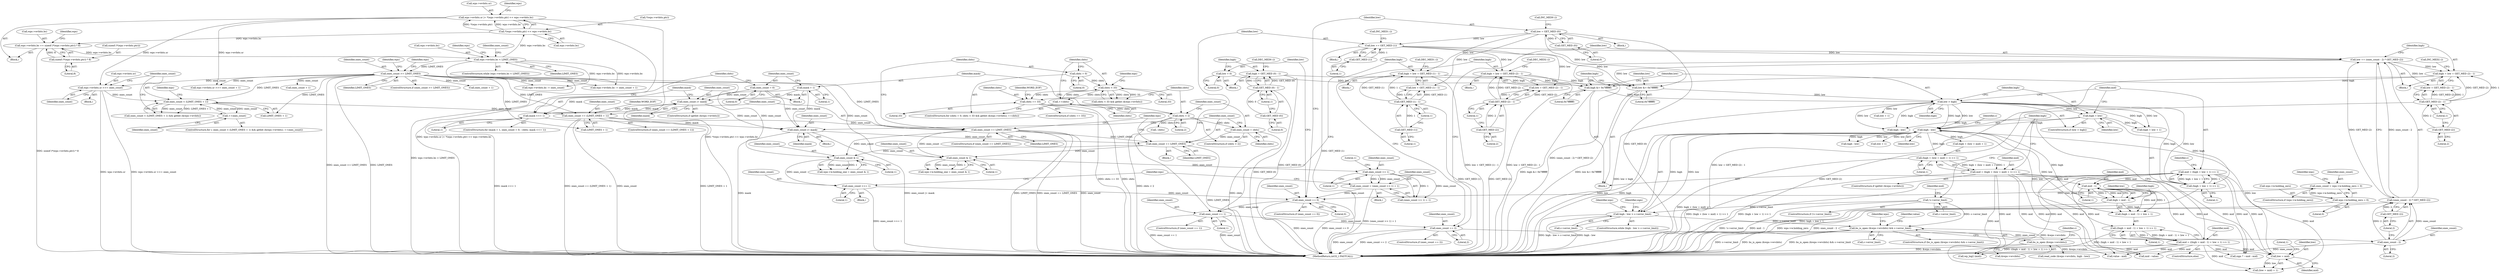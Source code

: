 digraph "0_WavPack_4bc05fc490b66ef2d45b1de26abf1455b486b0dc_0@API" {
"1000763" [label="(Call,bs_is_open (&wps->wvcbits) && c->error_limit)"];
"1000764" [label="(Call,bs_is_open (&wps->wvcbits))"];
"1000698" [label="(Call,!c->error_limit)"];
"1000716" [label="(Call,high - low > c->error_limit)"];
"1000717" [label="(Call,high - low)"];
"1000746" [label="(Call,high = mid - 1)"];
"1000748" [label="(Call,mid - 1)"];
"1000688" [label="(Call,mid = (high + low + 1) >> 1)"];
"1000690" [label="(Call,(high + low + 1) >> 1)"];
"1000682" [label="(Call,low > high)"];
"1000675" [label="(Call,low &= 0x7fffffff)"];
"1000604" [label="(Call,low = 0)"];
"1000637" [label="(Call,low += GET_MED (1))"];
"1000639" [label="(Call,GET_MED (1))"];
"1000616" [label="(Call,low = GET_MED (0))"];
"1000618" [label="(Call,GET_MED (0))"];
"1000658" [label="(Call,low += (ones_count - 2) * GET_MED (2))"];
"1000660" [label="(Call,(ones_count - 2) * GET_MED (2))"];
"1000661" [label="(Call,ones_count - 2)"];
"1000643" [label="(Call,ones_count == 2)"];
"1000622" [label="(Call,ones_count == 1)"];
"1000600" [label="(Call,ones_count == 0)"];
"1000552" [label="(Call,ones_count = (ones_count >> 1) + 1)"];
"1000555" [label="(Call,ones_count >> 1)"];
"1000549" [label="(Call,ones_count & 1)"];
"1000513" [label="(Call,ones_count += LIMIT_ONES)"];
"1000452" [label="(Call,ones_count == LIMIT_ONES)"];
"1000444" [label="(Call,ones_count == (LIMIT_ONES + 1))"];
"1000431" [label="(Call,ones_count < (LIMIT_ONES + 1))"];
"1000422" [label="(Call,wps->wvbits.sr >>= ones_count)"];
"1000369" [label="(Call,wps->wvbits.sr |= *(wps->wvbits.ptr) << wps->wvbits.bc)"];
"1000375" [label="(Call,*(wps->wvbits.ptr) << wps->wvbits.bc)"];
"1000343" [label="(Call,wps->wvbits.bc < LIMIT_ONES)"];
"1000387" [label="(Call,wps->wvbits.bc += sizeof (*(wps->wvbits.ptr)) * 8)"];
"1000393" [label="(Call,sizeof (*(wps->wvbits.ptr)) * 8)"];
"1000411" [label="(Call,ones_count >= LIMIT_ONES)"];
"1000441" [label="(Call,++ones_count)"];
"1000510" [label="(Call,ones_count |= mask)"];
"1000493" [label="(Call,ones_count = 0)"];
"1000507" [label="(Call,ones_count |= mask)"];
"1000498" [label="(Call,mask <<= 1)"];
"1000490" [label="(Call,mask = 1)"];
"1000483" [label="(Call,ones_count = cbits)"];
"1000480" [label="(Call,cbits < 2)"];
"1000474" [label="(Call,cbits == 33)"];
"1000463" [label="(Call,cbits < 33)"];
"1000459" [label="(Call,cbits = 0)"];
"1000471" [label="(Call,++cbits)"];
"1000570" [label="(Call,ones_count >>= 1)"];
"1000567" [label="(Call,ones_count & 1)"];
"1000331" [label="(Call,ones_count = wps->w.holding_zero = 0)"];
"1000333" [label="(Call,wps->w.holding_zero = 0)"];
"1000664" [label="(Call,GET_MED (2))"];
"1000678" [label="(Call,high &= 0x7fffffff)"];
"1000626" [label="(Call,high = low + GET_MED (1) - 1)"];
"1000630" [label="(Call,GET_MED (1) - 1)"];
"1000631" [label="(Call,GET_MED (1))"];
"1000607" [label="(Call,high = GET_MED (0) - 1)"];
"1000609" [label="(Call,GET_MED (0) - 1)"];
"1000610" [label="(Call,GET_MED (0))"];
"1000647" [label="(Call,high = low + GET_MED (2) - 1)"];
"1000651" [label="(Call,GET_MED (2) - 1)"];
"1000652" [label="(Call,GET_MED (2))"];
"1000666" [label="(Call,high = low + GET_MED (2) - 1)"];
"1000670" [label="(Call,GET_MED (2) - 1)"];
"1000671" [label="(Call,GET_MED (2))"];
"1000685" [label="(Call,high = low)"];
"1000730" [label="(Call,mid = (high + (low = mid) + 1) >> 1)"];
"1000732" [label="(Call,(high + (low = mid) + 1) >> 1)"];
"1000742" [label="(Call,mid = ((high = mid - 1) + low + 1) >> 1)"];
"1000744" [label="(Call,((high = mid - 1) + low + 1) >> 1)"];
"1000736" [label="(Call,low = mid)"];
"1000746" [label="(Call,high = mid - 1)"];
"1000792" [label="(Call,mid - value)"];
"1000342" [label="(ControlStructure,while (wps->wvbits.bc < LIMIT_ONES))"];
"1000732" [label="(Call,(high + (low = mid) + 1) >> 1)"];
"1000747" [label="(Identifier,high)"];
"1000343" [label="(Call,wps->wvbits.bc < LIMIT_ONES)"];
"1000412" [label="(Identifier,ones_count)"];
"1000498" [label="(Call,mask <<= 1)"];
"1000781" [label="(Call,high - low)"];
"1000825" [label="(Call,sign ? ~mid : mid)"];
"1000675" [label="(Call,low &= 0x7fffffff)"];
"1000693" [label="(Call,low + 1)"];
"1000369" [label="(Call,wps->wvbits.sr |= *(wps->wvbits.ptr) << wps->wvbits.bc)"];
"1000333" [label="(Call,wps->w.holding_zero = 0)"];
"1000644" [label="(Identifier,ones_count)"];
"1000518" [label="(Call,wps->wvbits.bc -= ones_count + 1)"];
"1000616" [label="(Call,low = GET_MED (0))"];
"1000655" [label="(Call,DEC_MED2 ())"];
"1000754" [label="(Literal,1)"];
"1000748" [label="(Call,mid - 1)"];
"1000750" [label="(Literal,1)"];
"1000600" [label="(Call,ones_count == 0)"];
"1000474" [label="(Call,cbits == 33)"];
"1000325" [label="(ControlStructure,if (wps->w.holding_zero))"];
"1000554" [label="(Call,(ones_count >> 1) + 1)"];
"1000404" [label="(Identifier,ones_count)"];
"1000762" [label="(ControlStructure,if (bs_is_open (&wps->wvcbits) && c->error_limit))"];
"1000458" [label="(ControlStructure,for (cbits = 0; cbits < 33 && getbit (&wps->wvbits); ++cbits))"];
"1000680" [label="(Literal,0x7fffffff)"];
"1000514" [label="(Identifier,ones_count)"];
"1000671" [label="(Call,GET_MED (2))"];
"1000674" [label="(Call,INC_MED2 ())"];
"1000699" [label="(Call,c->error_limit)"];
"1000717" [label="(Call,high - low)"];
"1000670" [label="(Call,GET_MED (2) - 1)"];
"1000657" [label="(Block,)"];
"1000446" [label="(Call,LIMIT_ONES + 1)"];
"1000739" [label="(Literal,1)"];
"1000611" [label="(Literal,0)"];
"1000453" [label="(Identifier,ones_count)"];
"1000481" [label="(Identifier,cbits)"];
"1000645" [label="(Literal,2)"];
"1000450" [label="(Identifier,WORD_EOF)"];
"1000105" [label="(Block,)"];
"1000662" [label="(Identifier,ones_count)"];
"1000623" [label="(Identifier,ones_count)"];
"1000382" [label="(Call,wps->wvbits.bc)"];
"1000508" [label="(Identifier,ones_count)"];
"1000334" [label="(Call,wps->w.holding_zero)"];
"1000432" [label="(Identifier,ones_count)"];
"1000605" [label="(Identifier,low)"];
"1000632" [label="(Literal,1)"];
"1000744" [label="(Call,((high = mid - 1) + low + 1) >> 1)"];
"1000491" [label="(Identifier,mask)"];
"1000619" [label="(Literal,0)"];
"1000475" [label="(Identifier,cbits)"];
"1000422" [label="(Call,wps->wvbits.sr >>= ones_count)"];
"1000724" [label="(ControlStructure,if (getbit (&wps->wvbits)))"];
"1000501" [label="(ControlStructure,if (getbit (&wps->wvbits)))"];
"1000476" [label="(Literal,33)"];
"1000533" [label="(Call,ones_count + 1)"];
"1000463" [label="(Call,cbits < 33)"];
"1000640" [label="(Literal,1)"];
"1000678" [label="(Call,high &= 0x7fffffff)"];
"1000571" [label="(Identifier,ones_count)"];
"1000649" [label="(Call,low + GET_MED (2) - 1)"];
"1000497" [label="(Identifier,cbits)"];
"1000613" [label="(Call,DEC_MED0 ())"];
"1000715" [label="(ControlStructure,while (high - low > c->error_limit))"];
"1000621" [label="(ControlStructure,if (ones_count == 1))"];
"1000489" [label="(Block,)"];
"1000462" [label="(Call,cbits < 33 && getbit (&wps->wvbits))"];
"1000415" [label="(Call,wps->wvbits.bc -= ones_count)"];
"1000720" [label="(Call,c->error_limit)"];
"1000687" [label="(Identifier,low)"];
"1000568" [label="(Identifier,ones_count)"];
"1000607" [label="(Call,high = GET_MED (0) - 1)"];
"1000654" [label="(Literal,1)"];
"1000480" [label="(Call,cbits < 2)"];
"1000442" [label="(Identifier,ones_count)"];
"1000451" [label="(ControlStructure,if (ones_count == LIMIT_ONES))"];
"1000460" [label="(Identifier,cbits)"];
"1000651" [label="(Call,GET_MED (2) - 1)"];
"1000736" [label="(Call,low = mid)"];
"1000393" [label="(Call,sizeof (*(wps->wvbits.ptr)) * 8)"];
"1000492" [label="(Literal,1)"];
"1000696" [label="(Literal,1)"];
"1000551" [label="(Literal,1)"];
"1000627" [label="(Identifier,high)"];
"1000685" [label="(Call,high = low)"];
"1000510" [label="(Call,ones_count |= mask)"];
"1000521" [label="(Identifier,wps)"];
"1000633" [label="(Literal,1)"];
"1000479" [label="(ControlStructure,if (cbits < 2))"];
"1000742" [label="(Call,mid = ((high = mid - 1) + low + 1) >> 1)"];
"1000681" [label="(ControlStructure,if (low > high))"];
"1000652" [label="(Call,GET_MED (2))"];
"1000576" [label="(Identifier,wps)"];
"1000764" [label="(Call,bs_is_open (&wps->wvcbits))"];
"1000716" [label="(Call,high - low > c->error_limit)"];
"1000350" [label="(Block,)"];
"1000653" [label="(Literal,2)"];
"1000496" [label="(Call,--cbits)"];
"1000388" [label="(Call,wps->wvbits.bc)"];
"1000617" [label="(Identifier,low)"];
"1000375" [label="(Call,*(wps->wvbits.ptr) << wps->wvbits.bc)"];
"1000642" [label="(ControlStructure,if (ones_count == 2))"];
"1000433" [label="(Call,LIMIT_ONES + 1)"];
"1000741" [label="(ControlStructure,else)"];
"1000499" [label="(Identifier,mask)"];
"1000663" [label="(Literal,2)"];
"1000413" [label="(Identifier,LIMIT_ONES)"];
"1000691" [label="(Call,high + low + 1)"];
"1000684" [label="(Identifier,high)"];
"1000624" [label="(Literal,1)"];
"1000558" [label="(Literal,1)"];
"1000429" [label="(ControlStructure,for (; ones_count < (LIMIT_ONES + 1) && getbit (&wps->wvbits); ++ones_count))"];
"1000494" [label="(Identifier,ones_count)"];
"1000485" [label="(Identifier,cbits)"];
"1000452" [label="(Call,ones_count == LIMIT_ONES)"];
"1000698" [label="(Call,!c->error_limit)"];
"1000376" [label="(Call,*(wps->wvbits.ptr))"];
"1000738" [label="(Identifier,mid)"];
"1000802" [label="(Identifier,wps)"];
"1000731" [label="(Identifier,mid)"];
"1000556" [label="(Identifier,ones_count)"];
"1000718" [label="(Identifier,high)"];
"1000471" [label="(Call,++cbits)"];
"1000618" [label="(Call,GET_MED (0))"];
"1000610" [label="(Call,GET_MED (0))"];
"1000459" [label="(Call,cbits = 0)"];
"1000667" [label="(Identifier,high)"];
"1000751" [label="(Call,low + 1)"];
"1000488" [label="(ControlStructure,for (mask = 1, ones_count = 0; --cbits; mask <<= 1))"];
"1000469" [label="(Identifier,wps)"];
"1000647" [label="(Call,high = low + GET_MED (2) - 1)"];
"1000455" [label="(Block,)"];
"1000745" [label="(Call,(high = mid - 1) + low + 1)"];
"1000461" [label="(Literal,0)"];
"1000346" [label="(Identifier,wps)"];
"1000683" [label="(Identifier,low)"];
"1000387" [label="(Call,wps->wvbits.bc += sizeof (*(wps->wvbits.ptr)) * 8)"];
"1000659" [label="(Identifier,low)"];
"1000829" [label="(MethodReturn,int32_t FASTCALL)"];
"1000567" [label="(Call,ones_count & 1)"];
"1000465" [label="(Literal,33)"];
"1000625" [label="(Block,)"];
"1000552" [label="(Call,ones_count = (ones_count >> 1) + 1)"];
"1000628" [label="(Call,low + GET_MED (1) - 1)"];
"1000414" [label="(Block,)"];
"1000609" [label="(Call,GET_MED (0) - 1)"];
"1000332" [label="(Identifier,ones_count)"];
"1000561" [label="(Call,wps->w.holding_one = ones_count & 1)"];
"1000700" [label="(Identifier,c)"];
"1000626" [label="(Call,high = low + GET_MED (1) - 1)"];
"1000604" [label="(Call,low = 0)"];
"1000608" [label="(Identifier,high)"];
"1000677" [label="(Literal,0x7fffffff)"];
"1000774" [label="(Identifier,value)"];
"1000795" [label="(Call,value - mid)"];
"1000418" [label="(Identifier,wps)"];
"1000601" [label="(Identifier,ones_count)"];
"1000740" [label="(Literal,1)"];
"1000776" [label="(Call,read_code (&wps->wvcbits, high - low))"];
"1000344" [label="(Call,wps->wvbits.bc)"];
"1000524" [label="(Call,ones_count + 1)"];
"1000423" [label="(Call,wps->wvbits.sr)"];
"1000349" [label="(Identifier,LIMIT_ONES)"];
"1000331" [label="(Call,ones_count = wps->w.holding_zero = 0)"];
"1000660" [label="(Call,(ones_count - 2) * GET_MED (2))"];
"1000661" [label="(Call,ones_count - 2)"];
"1000464" [label="(Identifier,cbits)"];
"1000668" [label="(Call,low + GET_MED (2) - 1)"];
"1000473" [label="(ControlStructure,if (cbits == 33))"];
"1000484" [label="(Identifier,ones_count)"];
"1000733" [label="(Call,high + (low = mid) + 1)"];
"1000602" [label="(Literal,0)"];
"1000482" [label="(Literal,2)"];
"1000646" [label="(Block,)"];
"1000454" [label="(Identifier,LIMIT_ONES)"];
"1000356" [label="(Identifier,wps)"];
"1000743" [label="(Identifier,mid)"];
"1000730" [label="(Call,mid = (high + (low = mid) + 1) >> 1)"];
"1000370" [label="(Call,wps->wvbits.sr)"];
"1000553" [label="(Identifier,ones_count)"];
"1000441" [label="(Call,++ones_count)"];
"1000615" [label="(Block,)"];
"1000549" [label="(Call,ones_count & 1)"];
"1000555" [label="(Call,ones_count >> 1)"];
"1000507" [label="(Call,ones_count |= mask)"];
"1000401" [label="(Literal,8)"];
"1000643" [label="(Call,ones_count == 2)"];
"1000444" [label="(Call,ones_count == (LIMIT_ONES + 1))"];
"1000769" [label="(Call,c->error_limit)"];
"1000500" [label="(Literal,1)"];
"1000638" [label="(Identifier,low)"];
"1000390" [label="(Identifier,wps)"];
"1000641" [label="(Call,INC_MED1 ())"];
"1000672" [label="(Literal,2)"];
"1000599" [label="(ControlStructure,if (ones_count == 0))"];
"1000512" [label="(Identifier,mask)"];
"1000511" [label="(Identifier,ones_count)"];
"1000428" [label="(Identifier,ones_count)"];
"1000752" [label="(Identifier,low)"];
"1000765" [label="(Call,&wps->wvcbits)"];
"1000490" [label="(Call,mask = 1)"];
"1000658" [label="(Call,low += (ones_count - 2) * GET_MED (2))"];
"1000445" [label="(Identifier,ones_count)"];
"1000410" [label="(ControlStructure,if (ones_count >= LIMIT_ONES))"];
"1000487" [label="(Block,)"];
"1000612" [label="(Literal,1)"];
"1000339" [label="(Literal,0)"];
"1000735" [label="(Call,(low = mid) + 1)"];
"1000483" [label="(Call,ones_count = cbits)"];
"1000690" [label="(Call,(high + low + 1) >> 1)"];
"1000394" [label="(Call,sizeof (*(wps->wvbits.ptr)))"];
"1000664" [label="(Call,GET_MED (2))"];
"1000495" [label="(Literal,0)"];
"1000478" [label="(Identifier,WORD_EOF)"];
"1000634" [label="(Call,DEC_MED1 ())"];
"1000631" [label="(Call,GET_MED (1))"];
"1000570" [label="(Call,ones_count >>= 1)"];
"1000513" [label="(Call,ones_count += LIMIT_ONES)"];
"1000749" [label="(Identifier,mid)"];
"1000676" [label="(Identifier,low)"];
"1000620" [label="(Call,INC_MED0 ())"];
"1000572" [label="(Literal,1)"];
"1000591" [label="(Identifier,wps)"];
"1000606" [label="(Literal,0)"];
"1000666" [label="(Call,high = low + GET_MED (2) - 1)"];
"1000703" [label="(Identifier,mid)"];
"1000560" [label="(Block,)"];
"1000622" [label="(Call,ones_count == 1)"];
"1000689" [label="(Identifier,mid)"];
"1000639" [label="(Call,GET_MED (1))"];
"1000543" [label="(Call,wps->w.holding_one = ones_count & 1)"];
"1000515" [label="(Identifier,LIMIT_ONES)"];
"1000637" [label="(Call,low += GET_MED (1))"];
"1000710" [label="(Call,high - low)"];
"1000542" [label="(Block,)"];
"1000527" [label="(Call,wps->wvbits.sr >>= ones_count + 1)"];
"1000721" [label="(Identifier,c)"];
"1000682" [label="(Call,low > high)"];
"1000493" [label="(Call,ones_count = 0)"];
"1000673" [label="(Literal,1)"];
"1000430" [label="(Call,ones_count < (LIMIT_ONES + 1) && getbit (&wps->wvbits))"];
"1000648" [label="(Identifier,high)"];
"1000770" [label="(Identifier,c)"];
"1000443" [label="(ControlStructure,if (ones_count == (LIMIT_ONES + 1)))"];
"1000822" [label="(Call,wp_log2 (mid))"];
"1000737" [label="(Identifier,low)"];
"1000431" [label="(Call,ones_count < (LIMIT_ONES + 1))"];
"1000686" [label="(Identifier,high)"];
"1000569" [label="(Literal,1)"];
"1000472" [label="(Identifier,cbits)"];
"1000539" [label="(Identifier,wps)"];
"1000636" [label="(Block,)"];
"1000509" [label="(Identifier,mask)"];
"1000679" [label="(Identifier,high)"];
"1000728" [label="(Identifier,wps)"];
"1000756" [label="(Identifier,sign)"];
"1000697" [label="(ControlStructure,if (!c->error_limit))"];
"1000550" [label="(Identifier,ones_count)"];
"1000630" [label="(Call,GET_MED (1) - 1)"];
"1000665" [label="(Literal,2)"];
"1000557" [label="(Literal,1)"];
"1000411" [label="(Call,ones_count >= LIMIT_ONES)"];
"1000763" [label="(Call,bs_is_open (&wps->wvcbits) && c->error_limit)"];
"1000688" [label="(Call,mid = (high + low + 1) >> 1)"];
"1000439" [label="(Identifier,wps)"];
"1000719" [label="(Identifier,low)"];
"1000603" [label="(Block,)"];
"1000763" -> "1000762"  [label="AST: "];
"1000763" -> "1000764"  [label="CFG: "];
"1000763" -> "1000769"  [label="CFG: "];
"1000764" -> "1000763"  [label="AST: "];
"1000769" -> "1000763"  [label="AST: "];
"1000774" -> "1000763"  [label="CFG: "];
"1000802" -> "1000763"  [label="CFG: "];
"1000763" -> "1000829"  [label="DDG: c->error_limit"];
"1000763" -> "1000829"  [label="DDG: bs_is_open (&wps->wvcbits) && c->error_limit"];
"1000763" -> "1000829"  [label="DDG: bs_is_open (&wps->wvcbits)"];
"1000764" -> "1000763"  [label="DDG: &wps->wvcbits"];
"1000698" -> "1000763"  [label="DDG: c->error_limit"];
"1000716" -> "1000763"  [label="DDG: c->error_limit"];
"1000764" -> "1000765"  [label="CFG: "];
"1000765" -> "1000764"  [label="AST: "];
"1000770" -> "1000764"  [label="CFG: "];
"1000764" -> "1000829"  [label="DDG: &wps->wvcbits"];
"1000764" -> "1000776"  [label="DDG: &wps->wvcbits"];
"1000698" -> "1000697"  [label="AST: "];
"1000698" -> "1000699"  [label="CFG: "];
"1000699" -> "1000698"  [label="AST: "];
"1000703" -> "1000698"  [label="CFG: "];
"1000718" -> "1000698"  [label="CFG: "];
"1000698" -> "1000829"  [label="DDG: !c->error_limit"];
"1000698" -> "1000716"  [label="DDG: c->error_limit"];
"1000716" -> "1000715"  [label="AST: "];
"1000716" -> "1000720"  [label="CFG: "];
"1000717" -> "1000716"  [label="AST: "];
"1000720" -> "1000716"  [label="AST: "];
"1000728" -> "1000716"  [label="CFG: "];
"1000756" -> "1000716"  [label="CFG: "];
"1000716" -> "1000829"  [label="DDG: high - low > c->error_limit"];
"1000716" -> "1000829"  [label="DDG: high - low"];
"1000717" -> "1000716"  [label="DDG: high"];
"1000717" -> "1000716"  [label="DDG: low"];
"1000717" -> "1000719"  [label="CFG: "];
"1000718" -> "1000717"  [label="AST: "];
"1000719" -> "1000717"  [label="AST: "];
"1000721" -> "1000717"  [label="CFG: "];
"1000717" -> "1000829"  [label="DDG: low"];
"1000717" -> "1000829"  [label="DDG: high"];
"1000746" -> "1000717"  [label="DDG: high"];
"1000682" -> "1000717"  [label="DDG: high"];
"1000682" -> "1000717"  [label="DDG: low"];
"1000685" -> "1000717"  [label="DDG: high"];
"1000736" -> "1000717"  [label="DDG: low"];
"1000717" -> "1000732"  [label="DDG: high"];
"1000717" -> "1000733"  [label="DDG: high"];
"1000717" -> "1000744"  [label="DDG: low"];
"1000717" -> "1000745"  [label="DDG: low"];
"1000717" -> "1000751"  [label="DDG: low"];
"1000717" -> "1000781"  [label="DDG: high"];
"1000717" -> "1000781"  [label="DDG: low"];
"1000746" -> "1000745"  [label="AST: "];
"1000746" -> "1000748"  [label="CFG: "];
"1000747" -> "1000746"  [label="AST: "];
"1000748" -> "1000746"  [label="AST: "];
"1000752" -> "1000746"  [label="CFG: "];
"1000746" -> "1000829"  [label="DDG: mid - 1"];
"1000746" -> "1000745"  [label="DDG: high"];
"1000748" -> "1000746"  [label="DDG: mid"];
"1000748" -> "1000746"  [label="DDG: 1"];
"1000748" -> "1000750"  [label="CFG: "];
"1000749" -> "1000748"  [label="AST: "];
"1000750" -> "1000748"  [label="AST: "];
"1000748" -> "1000745"  [label="DDG: mid"];
"1000748" -> "1000745"  [label="DDG: 1"];
"1000688" -> "1000748"  [label="DDG: mid"];
"1000730" -> "1000748"  [label="DDG: mid"];
"1000742" -> "1000748"  [label="DDG: mid"];
"1000688" -> "1000105"  [label="AST: "];
"1000688" -> "1000690"  [label="CFG: "];
"1000689" -> "1000688"  [label="AST: "];
"1000690" -> "1000688"  [label="AST: "];
"1000700" -> "1000688"  [label="CFG: "];
"1000688" -> "1000829"  [label="DDG: (high + low + 1) >> 1"];
"1000690" -> "1000688"  [label="DDG: high + low + 1"];
"1000690" -> "1000688"  [label="DDG: 1"];
"1000688" -> "1000735"  [label="DDG: mid"];
"1000688" -> "1000736"  [label="DDG: mid"];
"1000688" -> "1000792"  [label="DDG: mid"];
"1000688" -> "1000795"  [label="DDG: mid"];
"1000688" -> "1000822"  [label="DDG: mid"];
"1000688" -> "1000825"  [label="DDG: mid"];
"1000690" -> "1000696"  [label="CFG: "];
"1000691" -> "1000690"  [label="AST: "];
"1000696" -> "1000690"  [label="AST: "];
"1000690" -> "1000829"  [label="DDG: high + low + 1"];
"1000682" -> "1000690"  [label="DDG: high"];
"1000682" -> "1000690"  [label="DDG: low"];
"1000685" -> "1000690"  [label="DDG: high"];
"1000682" -> "1000681"  [label="AST: "];
"1000682" -> "1000684"  [label="CFG: "];
"1000683" -> "1000682"  [label="AST: "];
"1000684" -> "1000682"  [label="AST: "];
"1000686" -> "1000682"  [label="CFG: "];
"1000689" -> "1000682"  [label="CFG: "];
"1000682" -> "1000829"  [label="DDG: low > high"];
"1000675" -> "1000682"  [label="DDG: low"];
"1000678" -> "1000682"  [label="DDG: high"];
"1000682" -> "1000685"  [label="DDG: low"];
"1000682" -> "1000691"  [label="DDG: high"];
"1000682" -> "1000691"  [label="DDG: low"];
"1000682" -> "1000693"  [label="DDG: low"];
"1000682" -> "1000710"  [label="DDG: high"];
"1000682" -> "1000710"  [label="DDG: low"];
"1000675" -> "1000105"  [label="AST: "];
"1000675" -> "1000677"  [label="CFG: "];
"1000676" -> "1000675"  [label="AST: "];
"1000677" -> "1000675"  [label="AST: "];
"1000679" -> "1000675"  [label="CFG: "];
"1000675" -> "1000829"  [label="DDG: low &= 0x7fffffff"];
"1000604" -> "1000675"  [label="DDG: low"];
"1000637" -> "1000675"  [label="DDG: low"];
"1000616" -> "1000675"  [label="DDG: low"];
"1000658" -> "1000675"  [label="DDG: low"];
"1000604" -> "1000603"  [label="AST: "];
"1000604" -> "1000606"  [label="CFG: "];
"1000605" -> "1000604"  [label="AST: "];
"1000606" -> "1000604"  [label="AST: "];
"1000608" -> "1000604"  [label="CFG: "];
"1000637" -> "1000636"  [label="AST: "];
"1000637" -> "1000639"  [label="CFG: "];
"1000638" -> "1000637"  [label="AST: "];
"1000639" -> "1000637"  [label="AST: "];
"1000641" -> "1000637"  [label="CFG: "];
"1000637" -> "1000829"  [label="DDG: GET_MED (1)"];
"1000639" -> "1000637"  [label="DDG: 1"];
"1000616" -> "1000637"  [label="DDG: low"];
"1000637" -> "1000647"  [label="DDG: low"];
"1000637" -> "1000649"  [label="DDG: low"];
"1000637" -> "1000658"  [label="DDG: low"];
"1000639" -> "1000640"  [label="CFG: "];
"1000640" -> "1000639"  [label="AST: "];
"1000616" -> "1000615"  [label="AST: "];
"1000616" -> "1000618"  [label="CFG: "];
"1000617" -> "1000616"  [label="AST: "];
"1000618" -> "1000616"  [label="AST: "];
"1000620" -> "1000616"  [label="CFG: "];
"1000616" -> "1000829"  [label="DDG: GET_MED (0)"];
"1000618" -> "1000616"  [label="DDG: 0"];
"1000616" -> "1000626"  [label="DDG: low"];
"1000616" -> "1000628"  [label="DDG: low"];
"1000618" -> "1000619"  [label="CFG: "];
"1000619" -> "1000618"  [label="AST: "];
"1000658" -> "1000657"  [label="AST: "];
"1000658" -> "1000660"  [label="CFG: "];
"1000659" -> "1000658"  [label="AST: "];
"1000660" -> "1000658"  [label="AST: "];
"1000667" -> "1000658"  [label="CFG: "];
"1000658" -> "1000829"  [label="DDG: (ones_count - 2) * GET_MED (2)"];
"1000660" -> "1000658"  [label="DDG: ones_count - 2"];
"1000660" -> "1000658"  [label="DDG: GET_MED (2)"];
"1000658" -> "1000666"  [label="DDG: low"];
"1000658" -> "1000668"  [label="DDG: low"];
"1000660" -> "1000664"  [label="CFG: "];
"1000661" -> "1000660"  [label="AST: "];
"1000664" -> "1000660"  [label="AST: "];
"1000660" -> "1000829"  [label="DDG: ones_count - 2"];
"1000661" -> "1000660"  [label="DDG: ones_count"];
"1000661" -> "1000660"  [label="DDG: 2"];
"1000664" -> "1000660"  [label="DDG: 2"];
"1000661" -> "1000663"  [label="CFG: "];
"1000662" -> "1000661"  [label="AST: "];
"1000663" -> "1000661"  [label="AST: "];
"1000665" -> "1000661"  [label="CFG: "];
"1000661" -> "1000829"  [label="DDG: ones_count"];
"1000643" -> "1000661"  [label="DDG: ones_count"];
"1000643" -> "1000642"  [label="AST: "];
"1000643" -> "1000645"  [label="CFG: "];
"1000644" -> "1000643"  [label="AST: "];
"1000645" -> "1000643"  [label="AST: "];
"1000648" -> "1000643"  [label="CFG: "];
"1000659" -> "1000643"  [label="CFG: "];
"1000643" -> "1000829"  [label="DDG: ones_count == 2"];
"1000643" -> "1000829"  [label="DDG: ones_count"];
"1000622" -> "1000643"  [label="DDG: ones_count"];
"1000622" -> "1000621"  [label="AST: "];
"1000622" -> "1000624"  [label="CFG: "];
"1000623" -> "1000622"  [label="AST: "];
"1000624" -> "1000622"  [label="AST: "];
"1000627" -> "1000622"  [label="CFG: "];
"1000638" -> "1000622"  [label="CFG: "];
"1000622" -> "1000829"  [label="DDG: ones_count == 1"];
"1000622" -> "1000829"  [label="DDG: ones_count"];
"1000600" -> "1000622"  [label="DDG: ones_count"];
"1000600" -> "1000599"  [label="AST: "];
"1000600" -> "1000602"  [label="CFG: "];
"1000601" -> "1000600"  [label="AST: "];
"1000602" -> "1000600"  [label="AST: "];
"1000605" -> "1000600"  [label="CFG: "];
"1000617" -> "1000600"  [label="CFG: "];
"1000600" -> "1000829"  [label="DDG: ones_count == 0"];
"1000600" -> "1000829"  [label="DDG: ones_count"];
"1000552" -> "1000600"  [label="DDG: ones_count"];
"1000570" -> "1000600"  [label="DDG: ones_count"];
"1000331" -> "1000600"  [label="DDG: ones_count"];
"1000552" -> "1000542"  [label="AST: "];
"1000552" -> "1000554"  [label="CFG: "];
"1000553" -> "1000552"  [label="AST: "];
"1000554" -> "1000552"  [label="AST: "];
"1000576" -> "1000552"  [label="CFG: "];
"1000552" -> "1000829"  [label="DDG: (ones_count >> 1) + 1"];
"1000555" -> "1000552"  [label="DDG: ones_count"];
"1000555" -> "1000552"  [label="DDG: 1"];
"1000555" -> "1000554"  [label="AST: "];
"1000555" -> "1000557"  [label="CFG: "];
"1000556" -> "1000555"  [label="AST: "];
"1000557" -> "1000555"  [label="AST: "];
"1000558" -> "1000555"  [label="CFG: "];
"1000555" -> "1000554"  [label="DDG: ones_count"];
"1000555" -> "1000554"  [label="DDG: 1"];
"1000549" -> "1000555"  [label="DDG: ones_count"];
"1000549" -> "1000543"  [label="AST: "];
"1000549" -> "1000551"  [label="CFG: "];
"1000550" -> "1000549"  [label="AST: "];
"1000551" -> "1000549"  [label="AST: "];
"1000543" -> "1000549"  [label="CFG: "];
"1000549" -> "1000543"  [label="DDG: ones_count"];
"1000549" -> "1000543"  [label="DDG: 1"];
"1000513" -> "1000549"  [label="DDG: ones_count"];
"1000452" -> "1000549"  [label="DDG: ones_count"];
"1000411" -> "1000549"  [label="DDG: ones_count"];
"1000513" -> "1000455"  [label="AST: "];
"1000513" -> "1000515"  [label="CFG: "];
"1000514" -> "1000513"  [label="AST: "];
"1000515" -> "1000513"  [label="AST: "];
"1000539" -> "1000513"  [label="CFG: "];
"1000513" -> "1000829"  [label="DDG: LIMIT_ONES"];
"1000452" -> "1000513"  [label="DDG: LIMIT_ONES"];
"1000510" -> "1000513"  [label="DDG: ones_count"];
"1000483" -> "1000513"  [label="DDG: ones_count"];
"1000513" -> "1000567"  [label="DDG: ones_count"];
"1000452" -> "1000451"  [label="AST: "];
"1000452" -> "1000454"  [label="CFG: "];
"1000453" -> "1000452"  [label="AST: "];
"1000454" -> "1000452"  [label="AST: "];
"1000460" -> "1000452"  [label="CFG: "];
"1000539" -> "1000452"  [label="CFG: "];
"1000452" -> "1000829"  [label="DDG: ones_count == LIMIT_ONES"];
"1000452" -> "1000829"  [label="DDG: ones_count"];
"1000452" -> "1000829"  [label="DDG: LIMIT_ONES"];
"1000444" -> "1000452"  [label="DDG: ones_count"];
"1000411" -> "1000452"  [label="DDG: LIMIT_ONES"];
"1000452" -> "1000567"  [label="DDG: ones_count"];
"1000444" -> "1000443"  [label="AST: "];
"1000444" -> "1000446"  [label="CFG: "];
"1000445" -> "1000444"  [label="AST: "];
"1000446" -> "1000444"  [label="AST: "];
"1000450" -> "1000444"  [label="CFG: "];
"1000453" -> "1000444"  [label="CFG: "];
"1000444" -> "1000829"  [label="DDG: LIMIT_ONES + 1"];
"1000444" -> "1000829"  [label="DDG: ones_count"];
"1000444" -> "1000829"  [label="DDG: ones_count == (LIMIT_ONES + 1)"];
"1000431" -> "1000444"  [label="DDG: ones_count"];
"1000411" -> "1000444"  [label="DDG: LIMIT_ONES"];
"1000431" -> "1000430"  [label="AST: "];
"1000431" -> "1000433"  [label="CFG: "];
"1000432" -> "1000431"  [label="AST: "];
"1000433" -> "1000431"  [label="AST: "];
"1000439" -> "1000431"  [label="CFG: "];
"1000430" -> "1000431"  [label="CFG: "];
"1000431" -> "1000430"  [label="DDG: ones_count"];
"1000431" -> "1000430"  [label="DDG: LIMIT_ONES + 1"];
"1000422" -> "1000431"  [label="DDG: ones_count"];
"1000441" -> "1000431"  [label="DDG: ones_count"];
"1000411" -> "1000431"  [label="DDG: LIMIT_ONES"];
"1000431" -> "1000441"  [label="DDG: ones_count"];
"1000422" -> "1000414"  [label="AST: "];
"1000422" -> "1000428"  [label="CFG: "];
"1000423" -> "1000422"  [label="AST: "];
"1000428" -> "1000422"  [label="AST: "];
"1000432" -> "1000422"  [label="CFG: "];
"1000422" -> "1000829"  [label="DDG: wps->wvbits.sr"];
"1000422" -> "1000829"  [label="DDG: wps->wvbits.sr >>= ones_count"];
"1000369" -> "1000422"  [label="DDG: wps->wvbits.sr"];
"1000411" -> "1000422"  [label="DDG: ones_count"];
"1000369" -> "1000350"  [label="AST: "];
"1000369" -> "1000375"  [label="CFG: "];
"1000370" -> "1000369"  [label="AST: "];
"1000375" -> "1000369"  [label="AST: "];
"1000390" -> "1000369"  [label="CFG: "];
"1000369" -> "1000829"  [label="DDG: wps->wvbits.sr |= *(wps->wvbits.ptr) << wps->wvbits.bc"];
"1000369" -> "1000829"  [label="DDG: *(wps->wvbits.ptr) << wps->wvbits.bc"];
"1000375" -> "1000369"  [label="DDG: *(wps->wvbits.ptr)"];
"1000375" -> "1000369"  [label="DDG: wps->wvbits.bc"];
"1000369" -> "1000527"  [label="DDG: wps->wvbits.sr"];
"1000375" -> "1000382"  [label="CFG: "];
"1000376" -> "1000375"  [label="AST: "];
"1000382" -> "1000375"  [label="AST: "];
"1000343" -> "1000375"  [label="DDG: wps->wvbits.bc"];
"1000375" -> "1000387"  [label="DDG: wps->wvbits.bc"];
"1000343" -> "1000342"  [label="AST: "];
"1000343" -> "1000349"  [label="CFG: "];
"1000344" -> "1000343"  [label="AST: "];
"1000349" -> "1000343"  [label="AST: "];
"1000356" -> "1000343"  [label="CFG: "];
"1000404" -> "1000343"  [label="CFG: "];
"1000343" -> "1000829"  [label="DDG: wps->wvbits.bc < LIMIT_ONES"];
"1000387" -> "1000343"  [label="DDG: wps->wvbits.bc"];
"1000343" -> "1000411"  [label="DDG: LIMIT_ONES"];
"1000343" -> "1000415"  [label="DDG: wps->wvbits.bc"];
"1000343" -> "1000518"  [label="DDG: wps->wvbits.bc"];
"1000387" -> "1000350"  [label="AST: "];
"1000387" -> "1000393"  [label="CFG: "];
"1000388" -> "1000387"  [label="AST: "];
"1000393" -> "1000387"  [label="AST: "];
"1000346" -> "1000387"  [label="CFG: "];
"1000387" -> "1000829"  [label="DDG: sizeof (*(wps->wvbits.ptr)) * 8"];
"1000393" -> "1000387"  [label="DDG: 8"];
"1000393" -> "1000401"  [label="CFG: "];
"1000394" -> "1000393"  [label="AST: "];
"1000401" -> "1000393"  [label="AST: "];
"1000411" -> "1000410"  [label="AST: "];
"1000411" -> "1000413"  [label="CFG: "];
"1000412" -> "1000411"  [label="AST: "];
"1000413" -> "1000411"  [label="AST: "];
"1000418" -> "1000411"  [label="CFG: "];
"1000521" -> "1000411"  [label="CFG: "];
"1000411" -> "1000829"  [label="DDG: ones_count >= LIMIT_ONES"];
"1000411" -> "1000829"  [label="DDG: LIMIT_ONES"];
"1000411" -> "1000415"  [label="DDG: ones_count"];
"1000411" -> "1000433"  [label="DDG: LIMIT_ONES"];
"1000411" -> "1000446"  [label="DDG: LIMIT_ONES"];
"1000411" -> "1000518"  [label="DDG: ones_count"];
"1000411" -> "1000524"  [label="DDG: ones_count"];
"1000411" -> "1000527"  [label="DDG: ones_count"];
"1000411" -> "1000533"  [label="DDG: ones_count"];
"1000411" -> "1000567"  [label="DDG: ones_count"];
"1000441" -> "1000429"  [label="AST: "];
"1000441" -> "1000442"  [label="CFG: "];
"1000442" -> "1000441"  [label="AST: "];
"1000432" -> "1000441"  [label="CFG: "];
"1000510" -> "1000487"  [label="AST: "];
"1000510" -> "1000512"  [label="CFG: "];
"1000511" -> "1000510"  [label="AST: "];
"1000512" -> "1000510"  [label="AST: "];
"1000514" -> "1000510"  [label="CFG: "];
"1000510" -> "1000829"  [label="DDG: mask"];
"1000510" -> "1000829"  [label="DDG: ones_count |= mask"];
"1000493" -> "1000510"  [label="DDG: ones_count"];
"1000507" -> "1000510"  [label="DDG: ones_count"];
"1000498" -> "1000510"  [label="DDG: mask"];
"1000490" -> "1000510"  [label="DDG: mask"];
"1000493" -> "1000489"  [label="AST: "];
"1000493" -> "1000495"  [label="CFG: "];
"1000494" -> "1000493"  [label="AST: "];
"1000495" -> "1000493"  [label="AST: "];
"1000497" -> "1000493"  [label="CFG: "];
"1000493" -> "1000507"  [label="DDG: ones_count"];
"1000507" -> "1000501"  [label="AST: "];
"1000507" -> "1000509"  [label="CFG: "];
"1000508" -> "1000507"  [label="AST: "];
"1000509" -> "1000507"  [label="AST: "];
"1000499" -> "1000507"  [label="CFG: "];
"1000507" -> "1000498"  [label="DDG: mask"];
"1000498" -> "1000507"  [label="DDG: mask"];
"1000490" -> "1000507"  [label="DDG: mask"];
"1000498" -> "1000488"  [label="AST: "];
"1000498" -> "1000500"  [label="CFG: "];
"1000499" -> "1000498"  [label="AST: "];
"1000500" -> "1000498"  [label="AST: "];
"1000497" -> "1000498"  [label="CFG: "];
"1000498" -> "1000829"  [label="DDG: mask <<= 1"];
"1000490" -> "1000498"  [label="DDG: mask"];
"1000490" -> "1000489"  [label="AST: "];
"1000490" -> "1000492"  [label="CFG: "];
"1000491" -> "1000490"  [label="AST: "];
"1000492" -> "1000490"  [label="AST: "];
"1000494" -> "1000490"  [label="CFG: "];
"1000483" -> "1000479"  [label="AST: "];
"1000483" -> "1000485"  [label="CFG: "];
"1000484" -> "1000483"  [label="AST: "];
"1000485" -> "1000483"  [label="AST: "];
"1000514" -> "1000483"  [label="CFG: "];
"1000483" -> "1000829"  [label="DDG: cbits"];
"1000480" -> "1000483"  [label="DDG: cbits"];
"1000480" -> "1000479"  [label="AST: "];
"1000480" -> "1000482"  [label="CFG: "];
"1000481" -> "1000480"  [label="AST: "];
"1000482" -> "1000480"  [label="AST: "];
"1000484" -> "1000480"  [label="CFG: "];
"1000491" -> "1000480"  [label="CFG: "];
"1000480" -> "1000829"  [label="DDG: cbits < 2"];
"1000474" -> "1000480"  [label="DDG: cbits"];
"1000480" -> "1000496"  [label="DDG: cbits"];
"1000474" -> "1000473"  [label="AST: "];
"1000474" -> "1000476"  [label="CFG: "];
"1000475" -> "1000474"  [label="AST: "];
"1000476" -> "1000474"  [label="AST: "];
"1000478" -> "1000474"  [label="CFG: "];
"1000481" -> "1000474"  [label="CFG: "];
"1000474" -> "1000829"  [label="DDG: cbits == 33"];
"1000474" -> "1000829"  [label="DDG: cbits"];
"1000463" -> "1000474"  [label="DDG: cbits"];
"1000463" -> "1000462"  [label="AST: "];
"1000463" -> "1000465"  [label="CFG: "];
"1000464" -> "1000463"  [label="AST: "];
"1000465" -> "1000463"  [label="AST: "];
"1000469" -> "1000463"  [label="CFG: "];
"1000462" -> "1000463"  [label="CFG: "];
"1000463" -> "1000462"  [label="DDG: cbits"];
"1000463" -> "1000462"  [label="DDG: 33"];
"1000459" -> "1000463"  [label="DDG: cbits"];
"1000471" -> "1000463"  [label="DDG: cbits"];
"1000463" -> "1000471"  [label="DDG: cbits"];
"1000459" -> "1000458"  [label="AST: "];
"1000459" -> "1000461"  [label="CFG: "];
"1000460" -> "1000459"  [label="AST: "];
"1000461" -> "1000459"  [label="AST: "];
"1000464" -> "1000459"  [label="CFG: "];
"1000471" -> "1000458"  [label="AST: "];
"1000471" -> "1000472"  [label="CFG: "];
"1000472" -> "1000471"  [label="AST: "];
"1000464" -> "1000471"  [label="CFG: "];
"1000570" -> "1000560"  [label="AST: "];
"1000570" -> "1000572"  [label="CFG: "];
"1000571" -> "1000570"  [label="AST: "];
"1000572" -> "1000570"  [label="AST: "];
"1000576" -> "1000570"  [label="CFG: "];
"1000570" -> "1000829"  [label="DDG: ones_count >>= 1"];
"1000567" -> "1000570"  [label="DDG: ones_count"];
"1000567" -> "1000561"  [label="AST: "];
"1000567" -> "1000569"  [label="CFG: "];
"1000568" -> "1000567"  [label="AST: "];
"1000569" -> "1000567"  [label="AST: "];
"1000561" -> "1000567"  [label="CFG: "];
"1000567" -> "1000561"  [label="DDG: ones_count"];
"1000567" -> "1000561"  [label="DDG: 1"];
"1000331" -> "1000325"  [label="AST: "];
"1000331" -> "1000333"  [label="CFG: "];
"1000332" -> "1000331"  [label="AST: "];
"1000333" -> "1000331"  [label="AST: "];
"1000591" -> "1000331"  [label="CFG: "];
"1000333" -> "1000331"  [label="DDG: wps->w.holding_zero"];
"1000333" -> "1000339"  [label="CFG: "];
"1000334" -> "1000333"  [label="AST: "];
"1000339" -> "1000333"  [label="AST: "];
"1000333" -> "1000829"  [label="DDG: wps->w.holding_zero"];
"1000664" -> "1000665"  [label="CFG: "];
"1000665" -> "1000664"  [label="AST: "];
"1000678" -> "1000105"  [label="AST: "];
"1000678" -> "1000680"  [label="CFG: "];
"1000679" -> "1000678"  [label="AST: "];
"1000680" -> "1000678"  [label="AST: "];
"1000683" -> "1000678"  [label="CFG: "];
"1000678" -> "1000829"  [label="DDG: high &= 0x7fffffff"];
"1000626" -> "1000678"  [label="DDG: high"];
"1000607" -> "1000678"  [label="DDG: high"];
"1000647" -> "1000678"  [label="DDG: high"];
"1000666" -> "1000678"  [label="DDG: high"];
"1000626" -> "1000625"  [label="AST: "];
"1000626" -> "1000628"  [label="CFG: "];
"1000627" -> "1000626"  [label="AST: "];
"1000628" -> "1000626"  [label="AST: "];
"1000634" -> "1000626"  [label="CFG: "];
"1000626" -> "1000829"  [label="DDG: low + GET_MED (1) - 1"];
"1000630" -> "1000626"  [label="DDG: GET_MED (1)"];
"1000630" -> "1000626"  [label="DDG: 1"];
"1000630" -> "1000628"  [label="AST: "];
"1000630" -> "1000633"  [label="CFG: "];
"1000631" -> "1000630"  [label="AST: "];
"1000633" -> "1000630"  [label="AST: "];
"1000628" -> "1000630"  [label="CFG: "];
"1000630" -> "1000829"  [label="DDG: GET_MED (1)"];
"1000630" -> "1000628"  [label="DDG: GET_MED (1)"];
"1000630" -> "1000628"  [label="DDG: 1"];
"1000631" -> "1000630"  [label="DDG: 1"];
"1000631" -> "1000632"  [label="CFG: "];
"1000632" -> "1000631"  [label="AST: "];
"1000633" -> "1000631"  [label="CFG: "];
"1000607" -> "1000603"  [label="AST: "];
"1000607" -> "1000609"  [label="CFG: "];
"1000608" -> "1000607"  [label="AST: "];
"1000609" -> "1000607"  [label="AST: "];
"1000613" -> "1000607"  [label="CFG: "];
"1000607" -> "1000829"  [label="DDG: GET_MED (0) - 1"];
"1000609" -> "1000607"  [label="DDG: GET_MED (0)"];
"1000609" -> "1000607"  [label="DDG: 1"];
"1000609" -> "1000612"  [label="CFG: "];
"1000610" -> "1000609"  [label="AST: "];
"1000612" -> "1000609"  [label="AST: "];
"1000609" -> "1000829"  [label="DDG: GET_MED (0)"];
"1000610" -> "1000609"  [label="DDG: 0"];
"1000610" -> "1000611"  [label="CFG: "];
"1000611" -> "1000610"  [label="AST: "];
"1000612" -> "1000610"  [label="CFG: "];
"1000647" -> "1000646"  [label="AST: "];
"1000647" -> "1000649"  [label="CFG: "];
"1000648" -> "1000647"  [label="AST: "];
"1000649" -> "1000647"  [label="AST: "];
"1000655" -> "1000647"  [label="CFG: "];
"1000647" -> "1000829"  [label="DDG: low + GET_MED (2) - 1"];
"1000651" -> "1000647"  [label="DDG: GET_MED (2)"];
"1000651" -> "1000647"  [label="DDG: 1"];
"1000651" -> "1000649"  [label="AST: "];
"1000651" -> "1000654"  [label="CFG: "];
"1000652" -> "1000651"  [label="AST: "];
"1000654" -> "1000651"  [label="AST: "];
"1000649" -> "1000651"  [label="CFG: "];
"1000651" -> "1000829"  [label="DDG: GET_MED (2)"];
"1000651" -> "1000649"  [label="DDG: GET_MED (2)"];
"1000651" -> "1000649"  [label="DDG: 1"];
"1000652" -> "1000651"  [label="DDG: 2"];
"1000652" -> "1000653"  [label="CFG: "];
"1000653" -> "1000652"  [label="AST: "];
"1000654" -> "1000652"  [label="CFG: "];
"1000666" -> "1000657"  [label="AST: "];
"1000666" -> "1000668"  [label="CFG: "];
"1000667" -> "1000666"  [label="AST: "];
"1000668" -> "1000666"  [label="AST: "];
"1000674" -> "1000666"  [label="CFG: "];
"1000666" -> "1000829"  [label="DDG: low + GET_MED (2) - 1"];
"1000670" -> "1000666"  [label="DDG: GET_MED (2)"];
"1000670" -> "1000666"  [label="DDG: 1"];
"1000670" -> "1000668"  [label="AST: "];
"1000670" -> "1000673"  [label="CFG: "];
"1000671" -> "1000670"  [label="AST: "];
"1000673" -> "1000670"  [label="AST: "];
"1000668" -> "1000670"  [label="CFG: "];
"1000670" -> "1000829"  [label="DDG: GET_MED (2)"];
"1000670" -> "1000668"  [label="DDG: GET_MED (2)"];
"1000670" -> "1000668"  [label="DDG: 1"];
"1000671" -> "1000670"  [label="DDG: 2"];
"1000671" -> "1000672"  [label="CFG: "];
"1000672" -> "1000671"  [label="AST: "];
"1000673" -> "1000671"  [label="CFG: "];
"1000685" -> "1000681"  [label="AST: "];
"1000685" -> "1000687"  [label="CFG: "];
"1000686" -> "1000685"  [label="AST: "];
"1000687" -> "1000685"  [label="AST: "];
"1000689" -> "1000685"  [label="CFG: "];
"1000685" -> "1000691"  [label="DDG: high"];
"1000685" -> "1000710"  [label="DDG: high"];
"1000730" -> "1000724"  [label="AST: "];
"1000730" -> "1000732"  [label="CFG: "];
"1000731" -> "1000730"  [label="AST: "];
"1000732" -> "1000730"  [label="AST: "];
"1000718" -> "1000730"  [label="CFG: "];
"1000730" -> "1000829"  [label="DDG: (high + (low = mid) + 1) >> 1"];
"1000732" -> "1000730"  [label="DDG: high + (low = mid) + 1"];
"1000732" -> "1000730"  [label="DDG: 1"];
"1000730" -> "1000735"  [label="DDG: mid"];
"1000730" -> "1000736"  [label="DDG: mid"];
"1000730" -> "1000792"  [label="DDG: mid"];
"1000730" -> "1000795"  [label="DDG: mid"];
"1000730" -> "1000822"  [label="DDG: mid"];
"1000730" -> "1000825"  [label="DDG: mid"];
"1000732" -> "1000740"  [label="CFG: "];
"1000733" -> "1000732"  [label="AST: "];
"1000740" -> "1000732"  [label="AST: "];
"1000732" -> "1000829"  [label="DDG: high + (low = mid) + 1"];
"1000742" -> "1000741"  [label="AST: "];
"1000742" -> "1000744"  [label="CFG: "];
"1000743" -> "1000742"  [label="AST: "];
"1000744" -> "1000742"  [label="AST: "];
"1000718" -> "1000742"  [label="CFG: "];
"1000742" -> "1000829"  [label="DDG: ((high = mid - 1) + low + 1) >> 1"];
"1000742" -> "1000735"  [label="DDG: mid"];
"1000742" -> "1000736"  [label="DDG: mid"];
"1000744" -> "1000742"  [label="DDG: (high = mid - 1) + low + 1"];
"1000744" -> "1000742"  [label="DDG: 1"];
"1000742" -> "1000792"  [label="DDG: mid"];
"1000742" -> "1000795"  [label="DDG: mid"];
"1000742" -> "1000822"  [label="DDG: mid"];
"1000742" -> "1000825"  [label="DDG: mid"];
"1000744" -> "1000754"  [label="CFG: "];
"1000745" -> "1000744"  [label="AST: "];
"1000754" -> "1000744"  [label="AST: "];
"1000744" -> "1000829"  [label="DDG: (high = mid - 1) + low + 1"];
"1000736" -> "1000735"  [label="AST: "];
"1000736" -> "1000738"  [label="CFG: "];
"1000737" -> "1000736"  [label="AST: "];
"1000738" -> "1000736"  [label="AST: "];
"1000739" -> "1000736"  [label="CFG: "];
"1000736" -> "1000735"  [label="DDG: low"];
}
